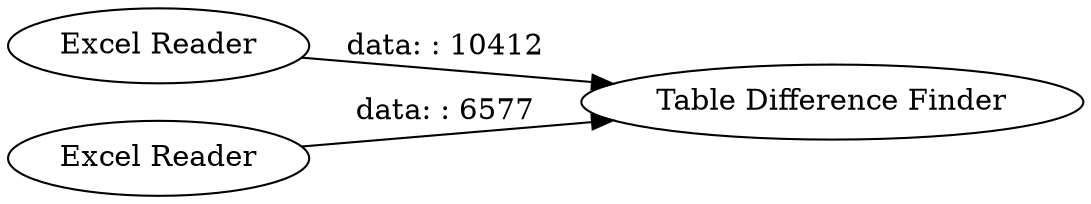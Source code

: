 digraph {
	"7729245591332862629_57" [label="Excel Reader"]
	"7729245591332862629_58" [label="Table Difference Finder"]
	"7729245591332862629_56" [label="Excel Reader"]
	"7729245591332862629_56" -> "7729245591332862629_58" [label="data: : 6577"]
	"7729245591332862629_57" -> "7729245591332862629_58" [label="data: : 10412"]
	rankdir=LR
}

